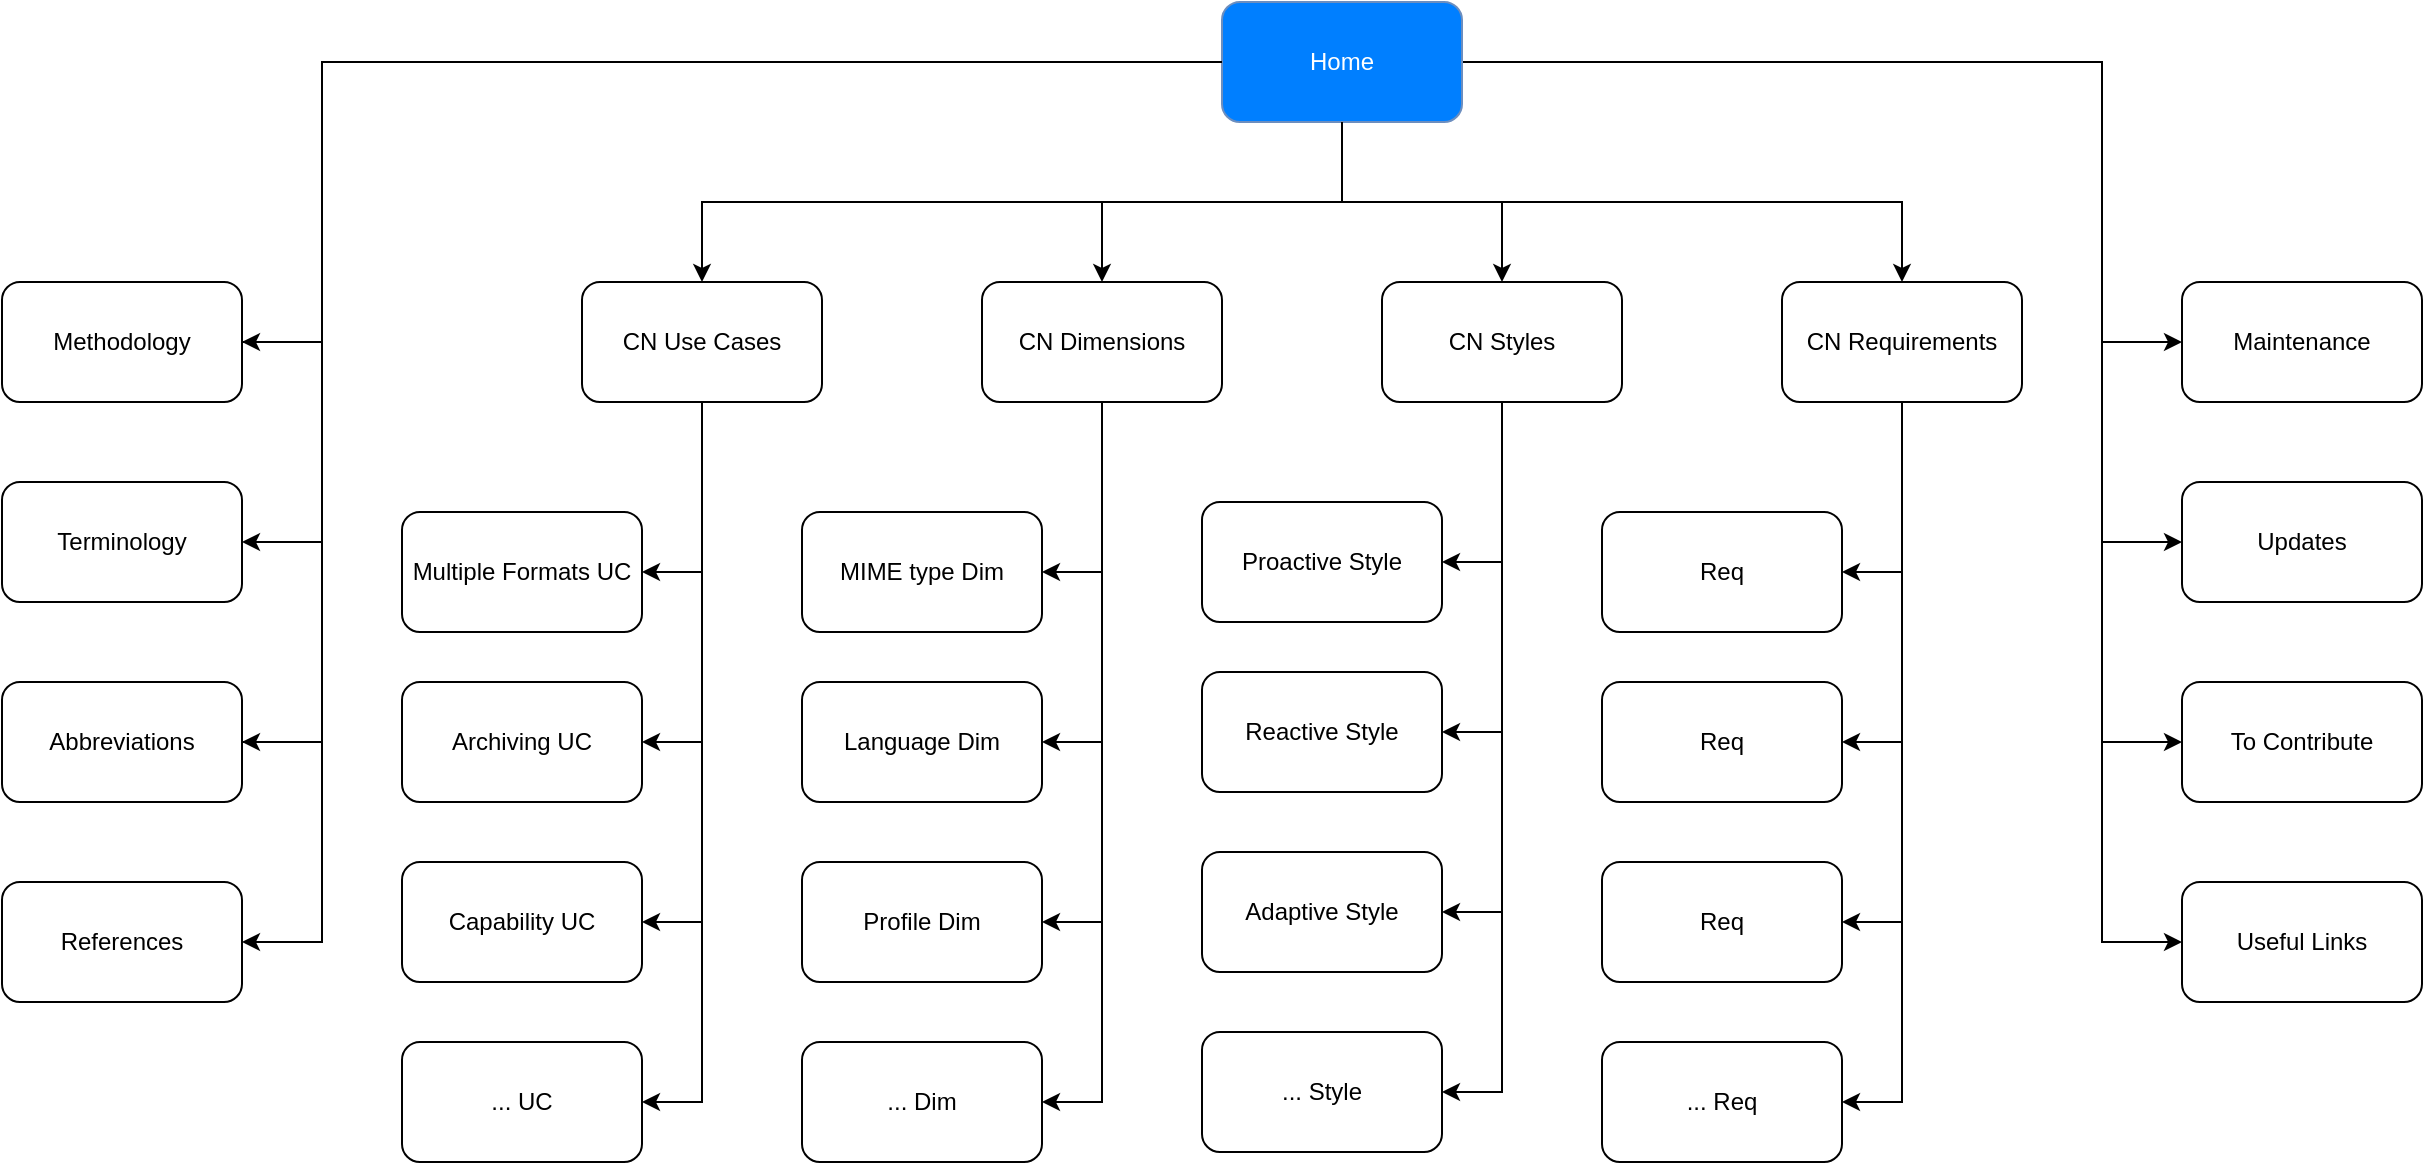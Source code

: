 <mxfile version="16.2.2" type="device"><diagram id="BWWjdcTGaaoal2kunkqt" name="Page-1"><mxGraphModel dx="2067" dy="643" grid="1" gridSize="10" guides="1" tooltips="1" connect="1" arrows="1" fold="1" page="1" pageScale="1" pageWidth="827" pageHeight="1169" math="0" shadow="0"><root><mxCell id="0"/><mxCell id="1" parent="0"/><mxCell id="wbYvA6p3jqvRU1BArJpK-4" value="" style="edgeStyle=orthogonalEdgeStyle;rounded=0;orthogonalLoop=1;jettySize=auto;html=1;" parent="1" source="wbYvA6p3jqvRU1BArJpK-2" target="wbYvA6p3jqvRU1BArJpK-3" edge="1"><mxGeometry relative="1" as="geometry"><Array as="points"><mxPoint x="420" y="400"/><mxPoint x="300" y="400"/></Array></mxGeometry></mxCell><mxCell id="wbYvA6p3jqvRU1BArJpK-6" value="" style="edgeStyle=orthogonalEdgeStyle;rounded=0;orthogonalLoop=1;jettySize=auto;html=1;" parent="1" source="wbYvA6p3jqvRU1BArJpK-2" target="wbYvA6p3jqvRU1BArJpK-5" edge="1"><mxGeometry relative="1" as="geometry"><Array as="points"><mxPoint x="420" y="400"/><mxPoint x="500" y="400"/></Array></mxGeometry></mxCell><mxCell id="wbYvA6p3jqvRU1BArJpK-10" value="" style="edgeStyle=orthogonalEdgeStyle;rounded=0;orthogonalLoop=1;jettySize=auto;html=1;" parent="1" source="wbYvA6p3jqvRU1BArJpK-2" target="wbYvA6p3jqvRU1BArJpK-9" edge="1"><mxGeometry relative="1" as="geometry"><Array as="points"><mxPoint x="420" y="400"/><mxPoint x="100" y="400"/></Array></mxGeometry></mxCell><mxCell id="wbYvA6p3jqvRU1BArJpK-12" value="" style="edgeStyle=orthogonalEdgeStyle;rounded=0;orthogonalLoop=1;jettySize=auto;html=1;" parent="1" source="wbYvA6p3jqvRU1BArJpK-2" target="wbYvA6p3jqvRU1BArJpK-11" edge="1"><mxGeometry relative="1" as="geometry"><Array as="points"><mxPoint x="-90" y="330"/><mxPoint x="-90" y="470"/></Array></mxGeometry></mxCell><mxCell id="wbYvA6p3jqvRU1BArJpK-14" value="" style="edgeStyle=orthogonalEdgeStyle;rounded=0;orthogonalLoop=1;jettySize=auto;html=1;" parent="1" source="wbYvA6p3jqvRU1BArJpK-2" target="wbYvA6p3jqvRU1BArJpK-13" edge="1"><mxGeometry relative="1" as="geometry"><Array as="points"><mxPoint x="-90" y="330"/><mxPoint x="-90" y="570"/></Array></mxGeometry></mxCell><mxCell id="wbYvA6p3jqvRU1BArJpK-16" value="" style="edgeStyle=orthogonalEdgeStyle;rounded=0;orthogonalLoop=1;jettySize=auto;html=1;startArrow=none;" parent="1" source="wbYvA6p3jqvRU1BArJpK-11" target="wbYvA6p3jqvRU1BArJpK-15" edge="1"><mxGeometry relative="1" as="geometry"><Array as="points"><mxPoint x="-90" y="470"/><mxPoint x="-90" y="670"/></Array></mxGeometry></mxCell><mxCell id="wbYvA6p3jqvRU1BArJpK-18" value="" style="edgeStyle=orthogonalEdgeStyle;rounded=0;orthogonalLoop=1;jettySize=auto;html=1;startArrow=none;exitX=0;exitY=0.5;exitDx=0;exitDy=0;" parent="1" source="wbYvA6p3jqvRU1BArJpK-2" target="wbYvA6p3jqvRU1BArJpK-17" edge="1"><mxGeometry relative="1" as="geometry"><Array as="points"><mxPoint x="-90" y="330"/><mxPoint x="-90" y="770"/></Array></mxGeometry></mxCell><mxCell id="wbYvA6p3jqvRU1BArJpK-20" value="" style="edgeStyle=orthogonalEdgeStyle;rounded=0;orthogonalLoop=1;jettySize=auto;html=1;exitX=1;exitY=0.5;exitDx=0;exitDy=0;" parent="1" source="wbYvA6p3jqvRU1BArJpK-2" target="wbYvA6p3jqvRU1BArJpK-19" edge="1"><mxGeometry relative="1" as="geometry"><Array as="points"><mxPoint x="800" y="330"/><mxPoint x="800" y="470"/></Array></mxGeometry></mxCell><mxCell id="wbYvA6p3jqvRU1BArJpK-22" value="" style="edgeStyle=orthogonalEdgeStyle;rounded=0;orthogonalLoop=1;jettySize=auto;html=1;" parent="1" source="wbYvA6p3jqvRU1BArJpK-2" target="wbYvA6p3jqvRU1BArJpK-21" edge="1"><mxGeometry relative="1" as="geometry"><Array as="points"><mxPoint x="800" y="330"/><mxPoint x="800" y="570"/></Array></mxGeometry></mxCell><mxCell id="wbYvA6p3jqvRU1BArJpK-24" value="" style="edgeStyle=orthogonalEdgeStyle;rounded=0;orthogonalLoop=1;jettySize=auto;html=1;" parent="1" source="wbYvA6p3jqvRU1BArJpK-2" target="wbYvA6p3jqvRU1BArJpK-23" edge="1"><mxGeometry relative="1" as="geometry"><Array as="points"><mxPoint x="800" y="330"/><mxPoint x="800" y="670"/></Array></mxGeometry></mxCell><mxCell id="wbYvA6p3jqvRU1BArJpK-26" value="" style="edgeStyle=orthogonalEdgeStyle;rounded=0;orthogonalLoop=1;jettySize=auto;html=1;" parent="1" source="wbYvA6p3jqvRU1BArJpK-2" target="wbYvA6p3jqvRU1BArJpK-25" edge="1"><mxGeometry relative="1" as="geometry"><Array as="points"><mxPoint x="800" y="330"/><mxPoint x="800" y="770"/></Array></mxGeometry></mxCell><mxCell id="wbYvA6p3jqvRU1BArJpK-2" value="Home" style="rounded=1;whiteSpace=wrap;html=1;fillColor=#007FFF;strokeColor=#6c8ebf;fontColor=#FFFFFF;" parent="1" vertex="1"><mxGeometry x="360" y="300" width="120" height="60" as="geometry"/></mxCell><mxCell id="wbYvA6p3jqvRU1BArJpK-39" style="edgeStyle=orthogonalEdgeStyle;rounded=0;orthogonalLoop=1;jettySize=auto;html=1;entryX=1;entryY=0.5;entryDx=0;entryDy=0;fontColor=#FFFFFF;" parent="1" source="wbYvA6p3jqvRU1BArJpK-3" target="wbYvA6p3jqvRU1BArJpK-35" edge="1"><mxGeometry relative="1" as="geometry"/></mxCell><mxCell id="wbYvA6p3jqvRU1BArJpK-40" style="edgeStyle=orthogonalEdgeStyle;rounded=0;orthogonalLoop=1;jettySize=auto;html=1;entryX=1;entryY=0.5;entryDx=0;entryDy=0;fontColor=#FFFFFF;" parent="1" source="wbYvA6p3jqvRU1BArJpK-3" target="wbYvA6p3jqvRU1BArJpK-36" edge="1"><mxGeometry relative="1" as="geometry"/></mxCell><mxCell id="wbYvA6p3jqvRU1BArJpK-41" style="edgeStyle=orthogonalEdgeStyle;rounded=0;orthogonalLoop=1;jettySize=auto;html=1;entryX=1;entryY=0.5;entryDx=0;entryDy=0;fontColor=#FFFFFF;" parent="1" source="wbYvA6p3jqvRU1BArJpK-3" target="wbYvA6p3jqvRU1BArJpK-37" edge="1"><mxGeometry relative="1" as="geometry"/></mxCell><mxCell id="wbYvA6p3jqvRU1BArJpK-42" style="edgeStyle=orthogonalEdgeStyle;rounded=0;orthogonalLoop=1;jettySize=auto;html=1;entryX=1;entryY=0.5;entryDx=0;entryDy=0;fontColor=#FFFFFF;" parent="1" source="wbYvA6p3jqvRU1BArJpK-3" target="wbYvA6p3jqvRU1BArJpK-38" edge="1"><mxGeometry relative="1" as="geometry"/></mxCell><mxCell id="wbYvA6p3jqvRU1BArJpK-3" value="CN Dimensions" style="rounded=1;whiteSpace=wrap;html=1;" parent="1" vertex="1"><mxGeometry x="240" y="440" width="120" height="60" as="geometry"/></mxCell><mxCell id="wbYvA6p3jqvRU1BArJpK-47" style="edgeStyle=orthogonalEdgeStyle;rounded=0;orthogonalLoop=1;jettySize=auto;html=1;entryX=1;entryY=0.5;entryDx=0;entryDy=0;fontColor=#FFFFFF;" parent="1" source="wbYvA6p3jqvRU1BArJpK-5" target="wbYvA6p3jqvRU1BArJpK-43" edge="1"><mxGeometry relative="1" as="geometry"/></mxCell><mxCell id="wbYvA6p3jqvRU1BArJpK-48" style="edgeStyle=orthogonalEdgeStyle;rounded=0;orthogonalLoop=1;jettySize=auto;html=1;entryX=1;entryY=0.5;entryDx=0;entryDy=0;fontColor=#FFFFFF;" parent="1" source="wbYvA6p3jqvRU1BArJpK-5" target="wbYvA6p3jqvRU1BArJpK-44" edge="1"><mxGeometry relative="1" as="geometry"/></mxCell><mxCell id="wbYvA6p3jqvRU1BArJpK-49" style="edgeStyle=orthogonalEdgeStyle;rounded=0;orthogonalLoop=1;jettySize=auto;html=1;entryX=1;entryY=0.5;entryDx=0;entryDy=0;fontColor=#FFFFFF;" parent="1" source="wbYvA6p3jqvRU1BArJpK-5" target="wbYvA6p3jqvRU1BArJpK-45" edge="1"><mxGeometry relative="1" as="geometry"/></mxCell><mxCell id="wbYvA6p3jqvRU1BArJpK-50" style="edgeStyle=orthogonalEdgeStyle;rounded=0;orthogonalLoop=1;jettySize=auto;html=1;entryX=1;entryY=0.5;entryDx=0;entryDy=0;fontColor=#FFFFFF;" parent="1" source="wbYvA6p3jqvRU1BArJpK-5" target="wbYvA6p3jqvRU1BArJpK-46" edge="1"><mxGeometry relative="1" as="geometry"/></mxCell><mxCell id="wbYvA6p3jqvRU1BArJpK-5" value="CN Styles" style="rounded=1;whiteSpace=wrap;html=1;" parent="1" vertex="1"><mxGeometry x="440" y="440" width="120" height="60" as="geometry"/></mxCell><mxCell id="wbYvA6p3jqvRU1BArJpK-55" style="edgeStyle=orthogonalEdgeStyle;rounded=0;orthogonalLoop=1;jettySize=auto;html=1;entryX=1;entryY=0.5;entryDx=0;entryDy=0;fontColor=#FFFFFF;" parent="1" source="wbYvA6p3jqvRU1BArJpK-7" target="wbYvA6p3jqvRU1BArJpK-51" edge="1"><mxGeometry relative="1" as="geometry"/></mxCell><mxCell id="wbYvA6p3jqvRU1BArJpK-56" style="edgeStyle=orthogonalEdgeStyle;rounded=0;orthogonalLoop=1;jettySize=auto;html=1;entryX=1;entryY=0.5;entryDx=0;entryDy=0;fontColor=#FFFFFF;" parent="1" source="wbYvA6p3jqvRU1BArJpK-7" target="wbYvA6p3jqvRU1BArJpK-52" edge="1"><mxGeometry relative="1" as="geometry"/></mxCell><mxCell id="wbYvA6p3jqvRU1BArJpK-57" style="edgeStyle=orthogonalEdgeStyle;rounded=0;orthogonalLoop=1;jettySize=auto;html=1;entryX=1;entryY=0.5;entryDx=0;entryDy=0;fontColor=#FFFFFF;" parent="1" source="wbYvA6p3jqvRU1BArJpK-7" target="wbYvA6p3jqvRU1BArJpK-53" edge="1"><mxGeometry relative="1" as="geometry"/></mxCell><mxCell id="wbYvA6p3jqvRU1BArJpK-58" style="edgeStyle=orthogonalEdgeStyle;rounded=0;orthogonalLoop=1;jettySize=auto;html=1;entryX=1;entryY=0.5;entryDx=0;entryDy=0;fontColor=#FFFFFF;" parent="1" source="wbYvA6p3jqvRU1BArJpK-7" target="wbYvA6p3jqvRU1BArJpK-54" edge="1"><mxGeometry relative="1" as="geometry"/></mxCell><mxCell id="wbYvA6p3jqvRU1BArJpK-7" value="CN Requirements" style="rounded=1;whiteSpace=wrap;html=1;" parent="1" vertex="1"><mxGeometry x="640" y="440" width="120" height="60" as="geometry"/></mxCell><mxCell id="wbYvA6p3jqvRU1BArJpK-8" value="" style="edgeStyle=orthogonalEdgeStyle;rounded=0;orthogonalLoop=1;jettySize=auto;html=1;exitX=0.5;exitY=1;exitDx=0;exitDy=0;" parent="1" source="wbYvA6p3jqvRU1BArJpK-2" target="wbYvA6p3jqvRU1BArJpK-7" edge="1"><mxGeometry relative="1" as="geometry"><mxPoint x="580" y="350" as="sourcePoint"/><Array as="points"><mxPoint x="420" y="400"/><mxPoint x="700" y="400"/></Array></mxGeometry></mxCell><mxCell id="wbYvA6p3jqvRU1BArJpK-28" value="" style="edgeStyle=orthogonalEdgeStyle;rounded=0;orthogonalLoop=1;jettySize=auto;html=1;fontColor=#FFFFFF;entryX=1;entryY=0.5;entryDx=0;entryDy=0;" parent="1" source="wbYvA6p3jqvRU1BArJpK-9" target="wbYvA6p3jqvRU1BArJpK-27" edge="1"><mxGeometry relative="1" as="geometry"><mxPoint x="60" y="585" as="targetPoint"/><Array as="points"><mxPoint x="100" y="585"/></Array></mxGeometry></mxCell><mxCell id="wbYvA6p3jqvRU1BArJpK-30" value="" style="edgeStyle=orthogonalEdgeStyle;rounded=0;orthogonalLoop=1;jettySize=auto;html=1;fontColor=#FFFFFF;entryX=1;entryY=0.5;entryDx=0;entryDy=0;" parent="1" source="wbYvA6p3jqvRU1BArJpK-9" target="wbYvA6p3jqvRU1BArJpK-29" edge="1"><mxGeometry relative="1" as="geometry"><mxPoint x="100" y="650" as="targetPoint"/></mxGeometry></mxCell><mxCell id="wbYvA6p3jqvRU1BArJpK-32" value="" style="edgeStyle=orthogonalEdgeStyle;rounded=0;orthogonalLoop=1;jettySize=auto;html=1;fontColor=#FFFFFF;entryX=1;entryY=0.5;entryDx=0;entryDy=0;" parent="1" source="wbYvA6p3jqvRU1BArJpK-9" target="wbYvA6p3jqvRU1BArJpK-31" edge="1"><mxGeometry relative="1" as="geometry"><mxPoint x="100" y="740" as="targetPoint"/></mxGeometry></mxCell><mxCell id="wbYvA6p3jqvRU1BArJpK-34" value="" style="edgeStyle=orthogonalEdgeStyle;rounded=0;orthogonalLoop=1;jettySize=auto;html=1;fontColor=#FFFFFF;entryX=1;entryY=0.5;entryDx=0;entryDy=0;" parent="1" source="wbYvA6p3jqvRU1BArJpK-9" target="wbYvA6p3jqvRU1BArJpK-33" edge="1"><mxGeometry relative="1" as="geometry"><mxPoint x="100" y="800" as="targetPoint"/></mxGeometry></mxCell><mxCell id="wbYvA6p3jqvRU1BArJpK-9" value="CN Use Cases" style="rounded=1;whiteSpace=wrap;html=1;" parent="1" vertex="1"><mxGeometry x="40" y="440" width="120" height="60" as="geometry"/></mxCell><mxCell id="wbYvA6p3jqvRU1BArJpK-13" value="Terminology" style="rounded=1;whiteSpace=wrap;html=1;" parent="1" vertex="1"><mxGeometry x="-250" y="540" width="120" height="60" as="geometry"/></mxCell><mxCell id="wbYvA6p3jqvRU1BArJpK-17" value="References" style="rounded=1;whiteSpace=wrap;html=1;" parent="1" vertex="1"><mxGeometry x="-250" y="740" width="120" height="60" as="geometry"/></mxCell><mxCell id="wbYvA6p3jqvRU1BArJpK-19" value="Maintenance" style="rounded=1;whiteSpace=wrap;html=1;" parent="1" vertex="1"><mxGeometry x="840" y="440" width="120" height="60" as="geometry"/></mxCell><mxCell id="wbYvA6p3jqvRU1BArJpK-21" value="Updates" style="rounded=1;whiteSpace=wrap;html=1;" parent="1" vertex="1"><mxGeometry x="840" y="540" width="120" height="60" as="geometry"/></mxCell><mxCell id="wbYvA6p3jqvRU1BArJpK-23" value="To Contribute" style="rounded=1;whiteSpace=wrap;html=1;" parent="1" vertex="1"><mxGeometry x="840" y="640" width="120" height="60" as="geometry"/></mxCell><mxCell id="wbYvA6p3jqvRU1BArJpK-25" value="Useful Links" style="rounded=1;whiteSpace=wrap;html=1;" parent="1" vertex="1"><mxGeometry x="840" y="740" width="120" height="60" as="geometry"/></mxCell><mxCell id="wbYvA6p3jqvRU1BArJpK-27" value="Multiple Formats UC" style="rounded=1;whiteSpace=wrap;html=1;" parent="1" vertex="1"><mxGeometry x="-50" y="555" width="120" height="60" as="geometry"/></mxCell><mxCell id="wbYvA6p3jqvRU1BArJpK-29" value="Archiving UC" style="rounded=1;whiteSpace=wrap;html=1;" parent="1" vertex="1"><mxGeometry x="-50" y="640" width="120" height="60" as="geometry"/></mxCell><mxCell id="wbYvA6p3jqvRU1BArJpK-31" value="Capability UC" style="rounded=1;whiteSpace=wrap;html=1;" parent="1" vertex="1"><mxGeometry x="-50" y="730" width="120" height="60" as="geometry"/></mxCell><mxCell id="wbYvA6p3jqvRU1BArJpK-33" value="... UC" style="rounded=1;whiteSpace=wrap;html=1;" parent="1" vertex="1"><mxGeometry x="-50" y="820" width="120" height="60" as="geometry"/></mxCell><mxCell id="wbYvA6p3jqvRU1BArJpK-35" value="MIME type Dim" style="rounded=1;whiteSpace=wrap;html=1;" parent="1" vertex="1"><mxGeometry x="150" y="555" width="120" height="60" as="geometry"/></mxCell><mxCell id="wbYvA6p3jqvRU1BArJpK-36" value="Language Dim" style="rounded=1;whiteSpace=wrap;html=1;" parent="1" vertex="1"><mxGeometry x="150" y="640" width="120" height="60" as="geometry"/></mxCell><mxCell id="wbYvA6p3jqvRU1BArJpK-37" value="Profile Dim" style="rounded=1;whiteSpace=wrap;html=1;" parent="1" vertex="1"><mxGeometry x="150" y="730" width="120" height="60" as="geometry"/></mxCell><mxCell id="wbYvA6p3jqvRU1BArJpK-38" value="... Dim" style="rounded=1;whiteSpace=wrap;html=1;" parent="1" vertex="1"><mxGeometry x="150" y="820" width="120" height="60" as="geometry"/></mxCell><mxCell id="wbYvA6p3jqvRU1BArJpK-43" value="Proactive Style" style="rounded=1;whiteSpace=wrap;html=1;" parent="1" vertex="1"><mxGeometry x="350" y="550" width="120" height="60" as="geometry"/></mxCell><mxCell id="wbYvA6p3jqvRU1BArJpK-44" value="Reactive Style" style="rounded=1;whiteSpace=wrap;html=1;" parent="1" vertex="1"><mxGeometry x="350" y="635" width="120" height="60" as="geometry"/></mxCell><mxCell id="wbYvA6p3jqvRU1BArJpK-45" value="Adaptive Style" style="rounded=1;whiteSpace=wrap;html=1;" parent="1" vertex="1"><mxGeometry x="350" y="725" width="120" height="60" as="geometry"/></mxCell><mxCell id="wbYvA6p3jqvRU1BArJpK-46" value="... Style" style="rounded=1;whiteSpace=wrap;html=1;" parent="1" vertex="1"><mxGeometry x="350" y="815" width="120" height="60" as="geometry"/></mxCell><mxCell id="wbYvA6p3jqvRU1BArJpK-51" value="Req" style="rounded=1;whiteSpace=wrap;html=1;" parent="1" vertex="1"><mxGeometry x="550" y="555" width="120" height="60" as="geometry"/></mxCell><mxCell id="wbYvA6p3jqvRU1BArJpK-52" value="Req" style="rounded=1;whiteSpace=wrap;html=1;" parent="1" vertex="1"><mxGeometry x="550" y="640" width="120" height="60" as="geometry"/></mxCell><mxCell id="wbYvA6p3jqvRU1BArJpK-53" value="Req" style="rounded=1;whiteSpace=wrap;html=1;" parent="1" vertex="1"><mxGeometry x="550" y="730" width="120" height="60" as="geometry"/></mxCell><mxCell id="wbYvA6p3jqvRU1BArJpK-54" value="... Req" style="rounded=1;whiteSpace=wrap;html=1;" parent="1" vertex="1"><mxGeometry x="550" y="820" width="120" height="60" as="geometry"/></mxCell><mxCell id="1a4AgNOP_taWoqmSzK8V-1" value="" style="edgeStyle=orthogonalEdgeStyle;rounded=0;orthogonalLoop=1;jettySize=auto;html=1;endArrow=none;" parent="1" source="wbYvA6p3jqvRU1BArJpK-2" target="wbYvA6p3jqvRU1BArJpK-11" edge="1"><mxGeometry relative="1" as="geometry"><Array as="points"><mxPoint x="-90" y="330"/><mxPoint x="-90" y="470"/></Array><mxPoint x="360" y="330" as="sourcePoint"/><mxPoint x="-120" y="180" as="targetPoint"/></mxGeometry></mxCell><mxCell id="wbYvA6p3jqvRU1BArJpK-15" value="Abbreviations" style="rounded=1;whiteSpace=wrap;html=1;" parent="1" vertex="1"><mxGeometry x="-250" y="640" width="120" height="60" as="geometry"/></mxCell><mxCell id="1a4AgNOP_taWoqmSzK8V-2" value="" style="edgeStyle=orthogonalEdgeStyle;rounded=0;orthogonalLoop=1;jettySize=auto;html=1;startArrow=none;endArrow=none;exitX=0;exitY=0.5;exitDx=0;exitDy=0;" parent="1" source="wbYvA6p3jqvRU1BArJpK-2" target="wbYvA6p3jqvRU1BArJpK-15" edge="1"><mxGeometry relative="1" as="geometry"><Array as="points"><mxPoint x="-90" y="330"/><mxPoint x="-90" y="670"/></Array><mxPoint x="-200.0" y="500" as="sourcePoint"/><mxPoint x="-190.0" y="740" as="targetPoint"/></mxGeometry></mxCell><mxCell id="wbYvA6p3jqvRU1BArJpK-11" value="Methodology" style="rounded=1;whiteSpace=wrap;html=1;" parent="1" vertex="1"><mxGeometry x="-250" y="440" width="120" height="60" as="geometry"/></mxCell><mxCell id="1a4AgNOP_taWoqmSzK8V-3" value="" style="edgeStyle=orthogonalEdgeStyle;rounded=0;orthogonalLoop=1;jettySize=auto;html=1;endArrow=none;" parent="1" source="wbYvA6p3jqvRU1BArJpK-2" target="wbYvA6p3jqvRU1BArJpK-11" edge="1"><mxGeometry relative="1" as="geometry"><Array as="points"><mxPoint x="-90" y="330"/><mxPoint x="-90" y="470"/></Array><mxPoint x="360" y="330.0" as="sourcePoint"/><mxPoint x="-190.0" y="640" as="targetPoint"/></mxGeometry></mxCell></root></mxGraphModel></diagram></mxfile>